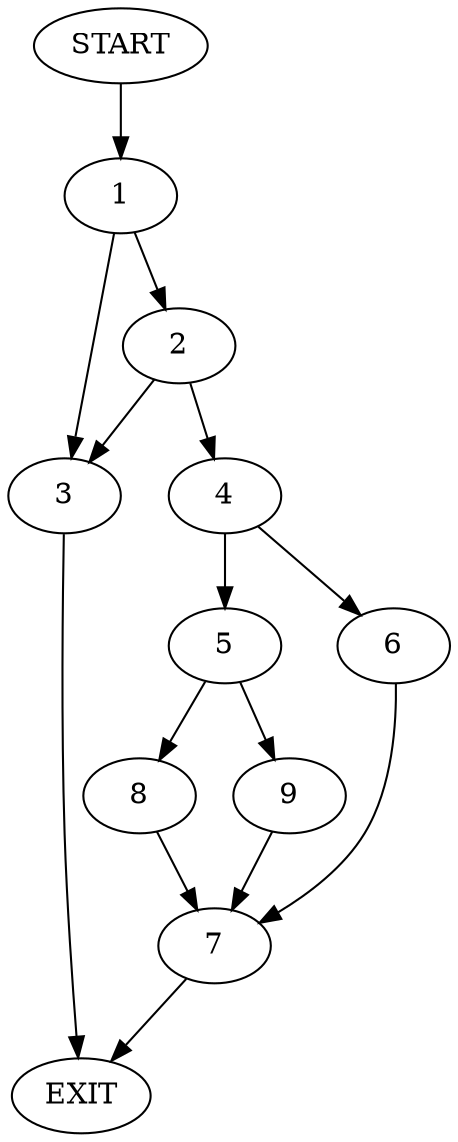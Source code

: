 digraph {
0 [label="START"]
10 [label="EXIT"]
0 -> 1
1 -> 2
1 -> 3
3 -> 10
2 -> 4
2 -> 3
4 -> 5
4 -> 6
6 -> 7
5 -> 8
5 -> 9
7 -> 10
8 -> 7
9 -> 7
}
